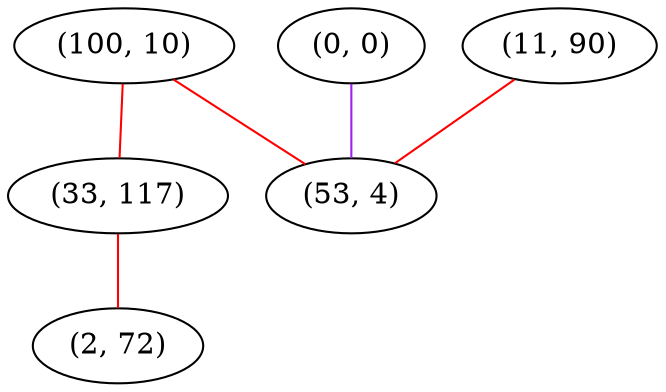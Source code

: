 graph "" {
"(100, 10)";
"(0, 0)";
"(33, 117)";
"(2, 72)";
"(11, 90)";
"(53, 4)";
"(100, 10)" -- "(33, 117)"  [color=red, key=0, weight=1];
"(100, 10)" -- "(53, 4)"  [color=red, key=0, weight=1];
"(0, 0)" -- "(53, 4)"  [color=purple, key=0, weight=4];
"(33, 117)" -- "(2, 72)"  [color=red, key=0, weight=1];
"(11, 90)" -- "(53, 4)"  [color=red, key=0, weight=1];
}
